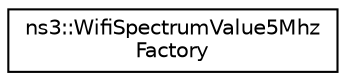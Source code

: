 digraph "Graphical Class Hierarchy"
{
 // LATEX_PDF_SIZE
  edge [fontname="Helvetica",fontsize="10",labelfontname="Helvetica",labelfontsize="10"];
  node [fontname="Helvetica",fontsize="10",shape=record];
  rankdir="LR";
  Node0 [label="ns3::WifiSpectrumValue5Mhz\lFactory",height=0.2,width=0.4,color="black", fillcolor="white", style="filled",URL="$classns3_1_1_wifi_spectrum_value5_mhz_factory.html",tooltip="Implements Wifi SpectrumValue for the 2.4 GHz ISM band only, with a 5 MHz spectrum resolution."];
}
